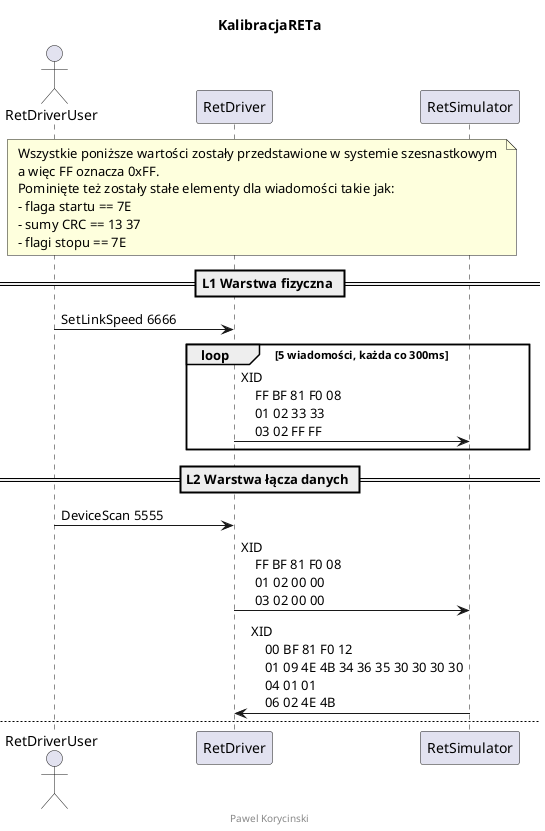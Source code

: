 @startuml

title KalibracjaRETa

actor RetDriverUser
participant RetDriver
participant RetSimulator

note over RetDriverUser, RetSimulator
Wszystkie poniższe wartości zostały przedstawione w systemie szesnastkowym
a więc FF oznacza 0xFF.
Pominięte też zostały stałe elementy dla wiadomości takie jak:
- flaga startu == 7E
- sumy CRC == 13 37
- flagi stopu == 7E
end note

== L1 Warstwa fizyczna ==

RetDriverUser -> RetDriver : SetLinkSpeed 6666
loop 5 wiadomości, każda co 300ms
    RetDriver -> RetSimulator : XID\n\
    FF BF 81 F0 08\n\
    01 02 33 33\n\
    03 02 FF FF
end

== L2 Warstwa łącza danych ==

RetDriverUser -> RetDriver : DeviceScan 5555
RetDriver -> RetSimulator : XID\n\
    FF BF 81 F0 08\n\
    01 02 00 00\n\
    03 02 00 00

RetSimulator -> RetDriver : XID\n\
    00 BF 81 F0 12\n\
    01 09 4E 4B 34 36 35 30 30 30 30\n\
    04 01 01\n\
    06 02 4E 4B

newpage

RetDriverUser -> RetDriver : AddressAssignment 5555
RetDriver -> RetSimulator : XID\n\
    FF BF 81 F0 11\n\
    01 09 4E 4B 34 36 35 30 30 30 30\n\
    02 01 03\n\
    04 01 01

RetSimulator -> RetDriver : XID\n\
    03 BF 81 F0 12\n\
    01 09 4E 4B 34 36 35 30 30 30 30\n\
    04 01 01\n\
    06 02 4E 4B

.......

RetDriverUser -> RetDriver : DeviceScan 5555
RetDriver -> RetSimulator : XID\n\
    FF BF 81 F0 08\n\
    01 02 00 00\n\
    03 02 00 00

newpage

RetDriverUser -> RetDriver : HDLCParameters 5555
RetDriver -> RetSimulator : XID\n\
    03 BF 81 80 12\n\
    05 04 F0 2D 00 00\n\
    06 04 F0 2D 00 00\n\
    07 01 01\n\
    08 01 01 

RetSimulator -> RetDriver : XID\n\
    03 BF 81 80 12\n\
    05 04 50 02 00 00\n\
    06 04 50 02 00 00\n\
    07 01 01\n\
    08 01 01

......

RetDriverUser -> RetDriver : LinkEstablishment 5555
RetDriver -> RetSimulator : U::SNRM\n\
    03 93 

RetSimulator -> RetDriver : U::UA\n\
    03 73

newpage

RetDriverUser -> RetDriver : 3GPPReleaseID 5555
RetDriver -> RetSimulator : XID\n\
    03 BF 81 F0 03\n\
    05 01 08

RetSimulator -> RetDriver : XID\n\
    03 BF 81 F0 03\n\
    05 01 08

......

RetDriverUser -> RetDriver : AisgProtocolVersion 5555
RetDriver -> RetSimulator : XID\n\
    03 BF 81 F0 03\n\
    14 01 02

RetSimulator -> RetDriver : XID\n\
    03 BF 81 F0 03\n\
    14 01 02

== L7 Warstwa aplikacyjna ==

RetDriverUser -> RetDriver : Calibrate 5555
RetDriver -> RetSimulator : I\n\
    03 10\n\
    31 00 00 

RetSimulator -> RetDriver : I\n\
    03 30\n\
    31 01 00 00 

footer Pawel Korycinski

@enduml
